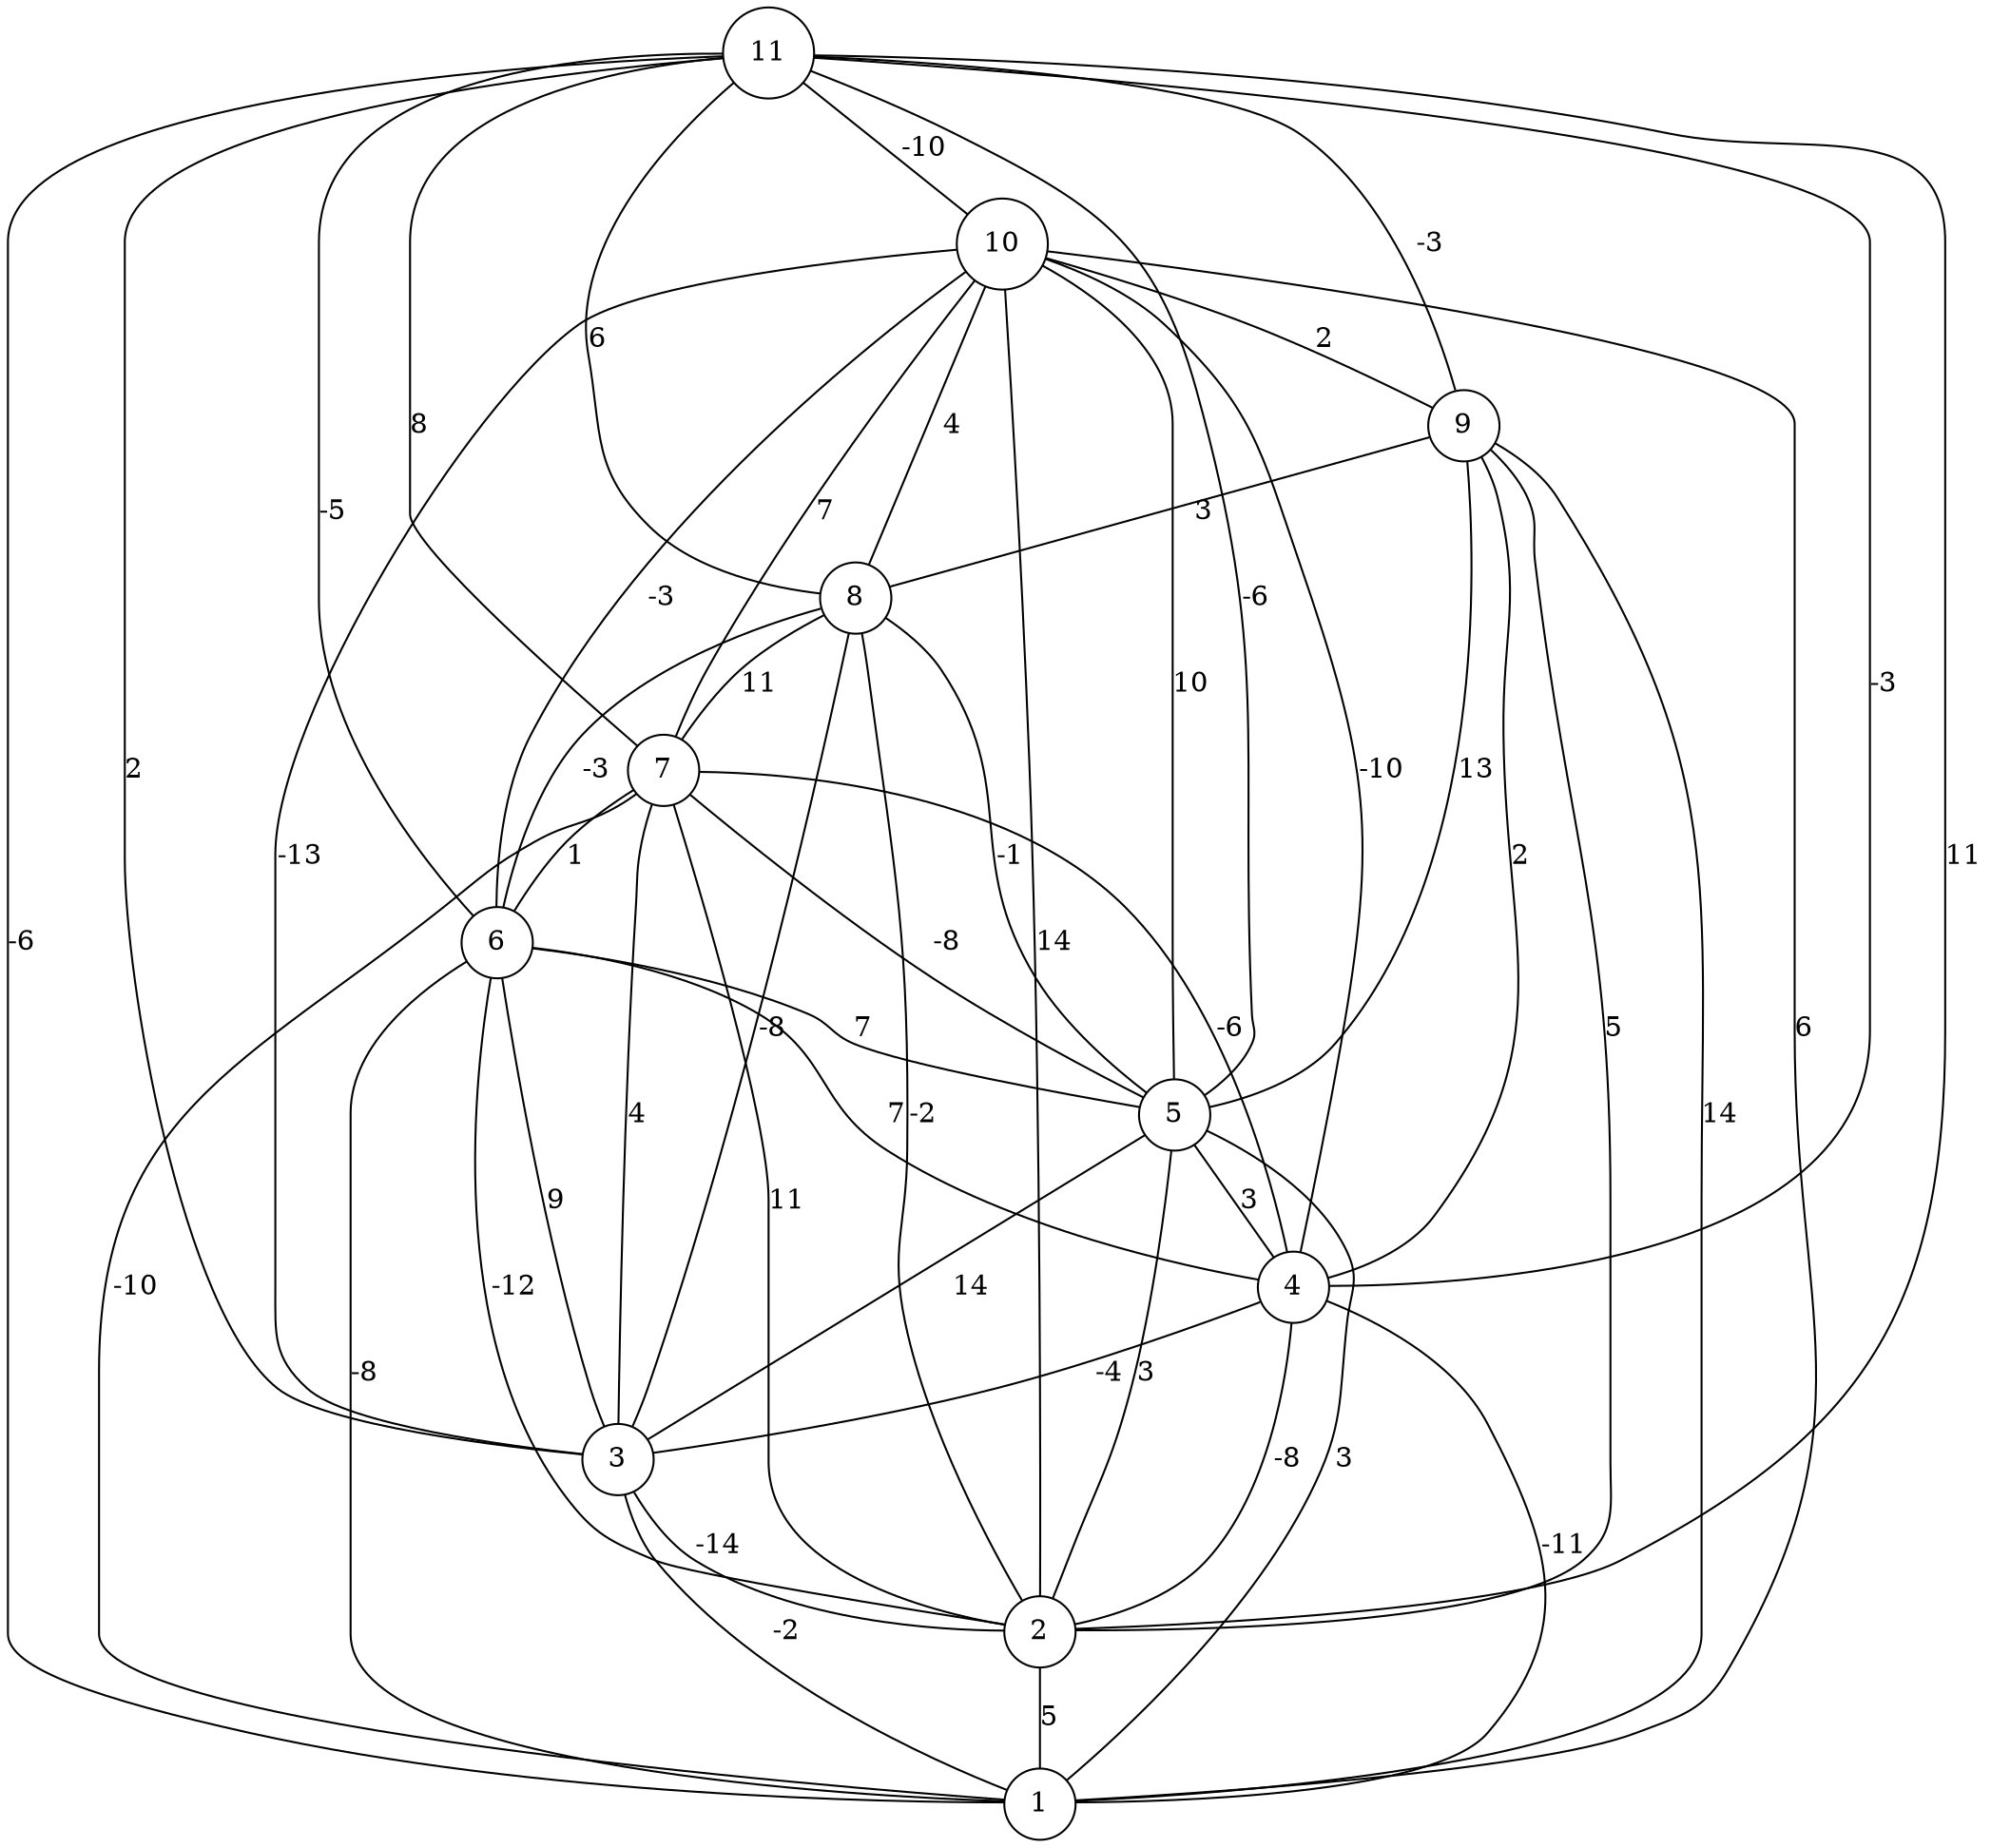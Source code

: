 graph { 
	 fontname="Helvetica,Arial,sans-serif" 
	 node [shape = circle]; 
	 11 -- 1 [label = "-6"];
	 11 -- 2 [label = "11"];
	 11 -- 3 [label = "2"];
	 11 -- 4 [label = "-3"];
	 11 -- 5 [label = "-6"];
	 11 -- 6 [label = "-5"];
	 11 -- 7 [label = "8"];
	 11 -- 8 [label = "6"];
	 11 -- 9 [label = "-3"];
	 11 -- 10 [label = "-10"];
	 10 -- 1 [label = "6"];
	 10 -- 2 [label = "14"];
	 10 -- 3 [label = "-13"];
	 10 -- 4 [label = "-10"];
	 10 -- 5 [label = "10"];
	 10 -- 6 [label = "-3"];
	 10 -- 7 [label = "7"];
	 10 -- 8 [label = "4"];
	 10 -- 9 [label = "2"];
	 9 -- 1 [label = "14"];
	 9 -- 2 [label = "5"];
	 9 -- 4 [label = "2"];
	 9 -- 5 [label = "13"];
	 9 -- 8 [label = "3"];
	 8 -- 2 [label = "-2"];
	 8 -- 3 [label = "-8"];
	 8 -- 5 [label = "-1"];
	 8 -- 6 [label = "-3"];
	 8 -- 7 [label = "11"];
	 7 -- 1 [label = "-10"];
	 7 -- 2 [label = "11"];
	 7 -- 3 [label = "4"];
	 7 -- 4 [label = "-6"];
	 7 -- 5 [label = "-8"];
	 7 -- 6 [label = "1"];
	 6 -- 1 [label = "-8"];
	 6 -- 2 [label = "-12"];
	 6 -- 3 [label = "9"];
	 6 -- 4 [label = "7"];
	 6 -- 5 [label = "7"];
	 5 -- 1 [label = "3"];
	 5 -- 2 [label = "3"];
	 5 -- 3 [label = "14"];
	 5 -- 4 [label = "3"];
	 4 -- 1 [label = "-11"];
	 4 -- 2 [label = "-8"];
	 4 -- 3 [label = "-4"];
	 3 -- 1 [label = "-2"];
	 3 -- 2 [label = "-14"];
	 2 -- 1 [label = "5"];
	 1;
	 2;
	 3;
	 4;
	 5;
	 6;
	 7;
	 8;
	 9;
	 10;
	 11;
}
